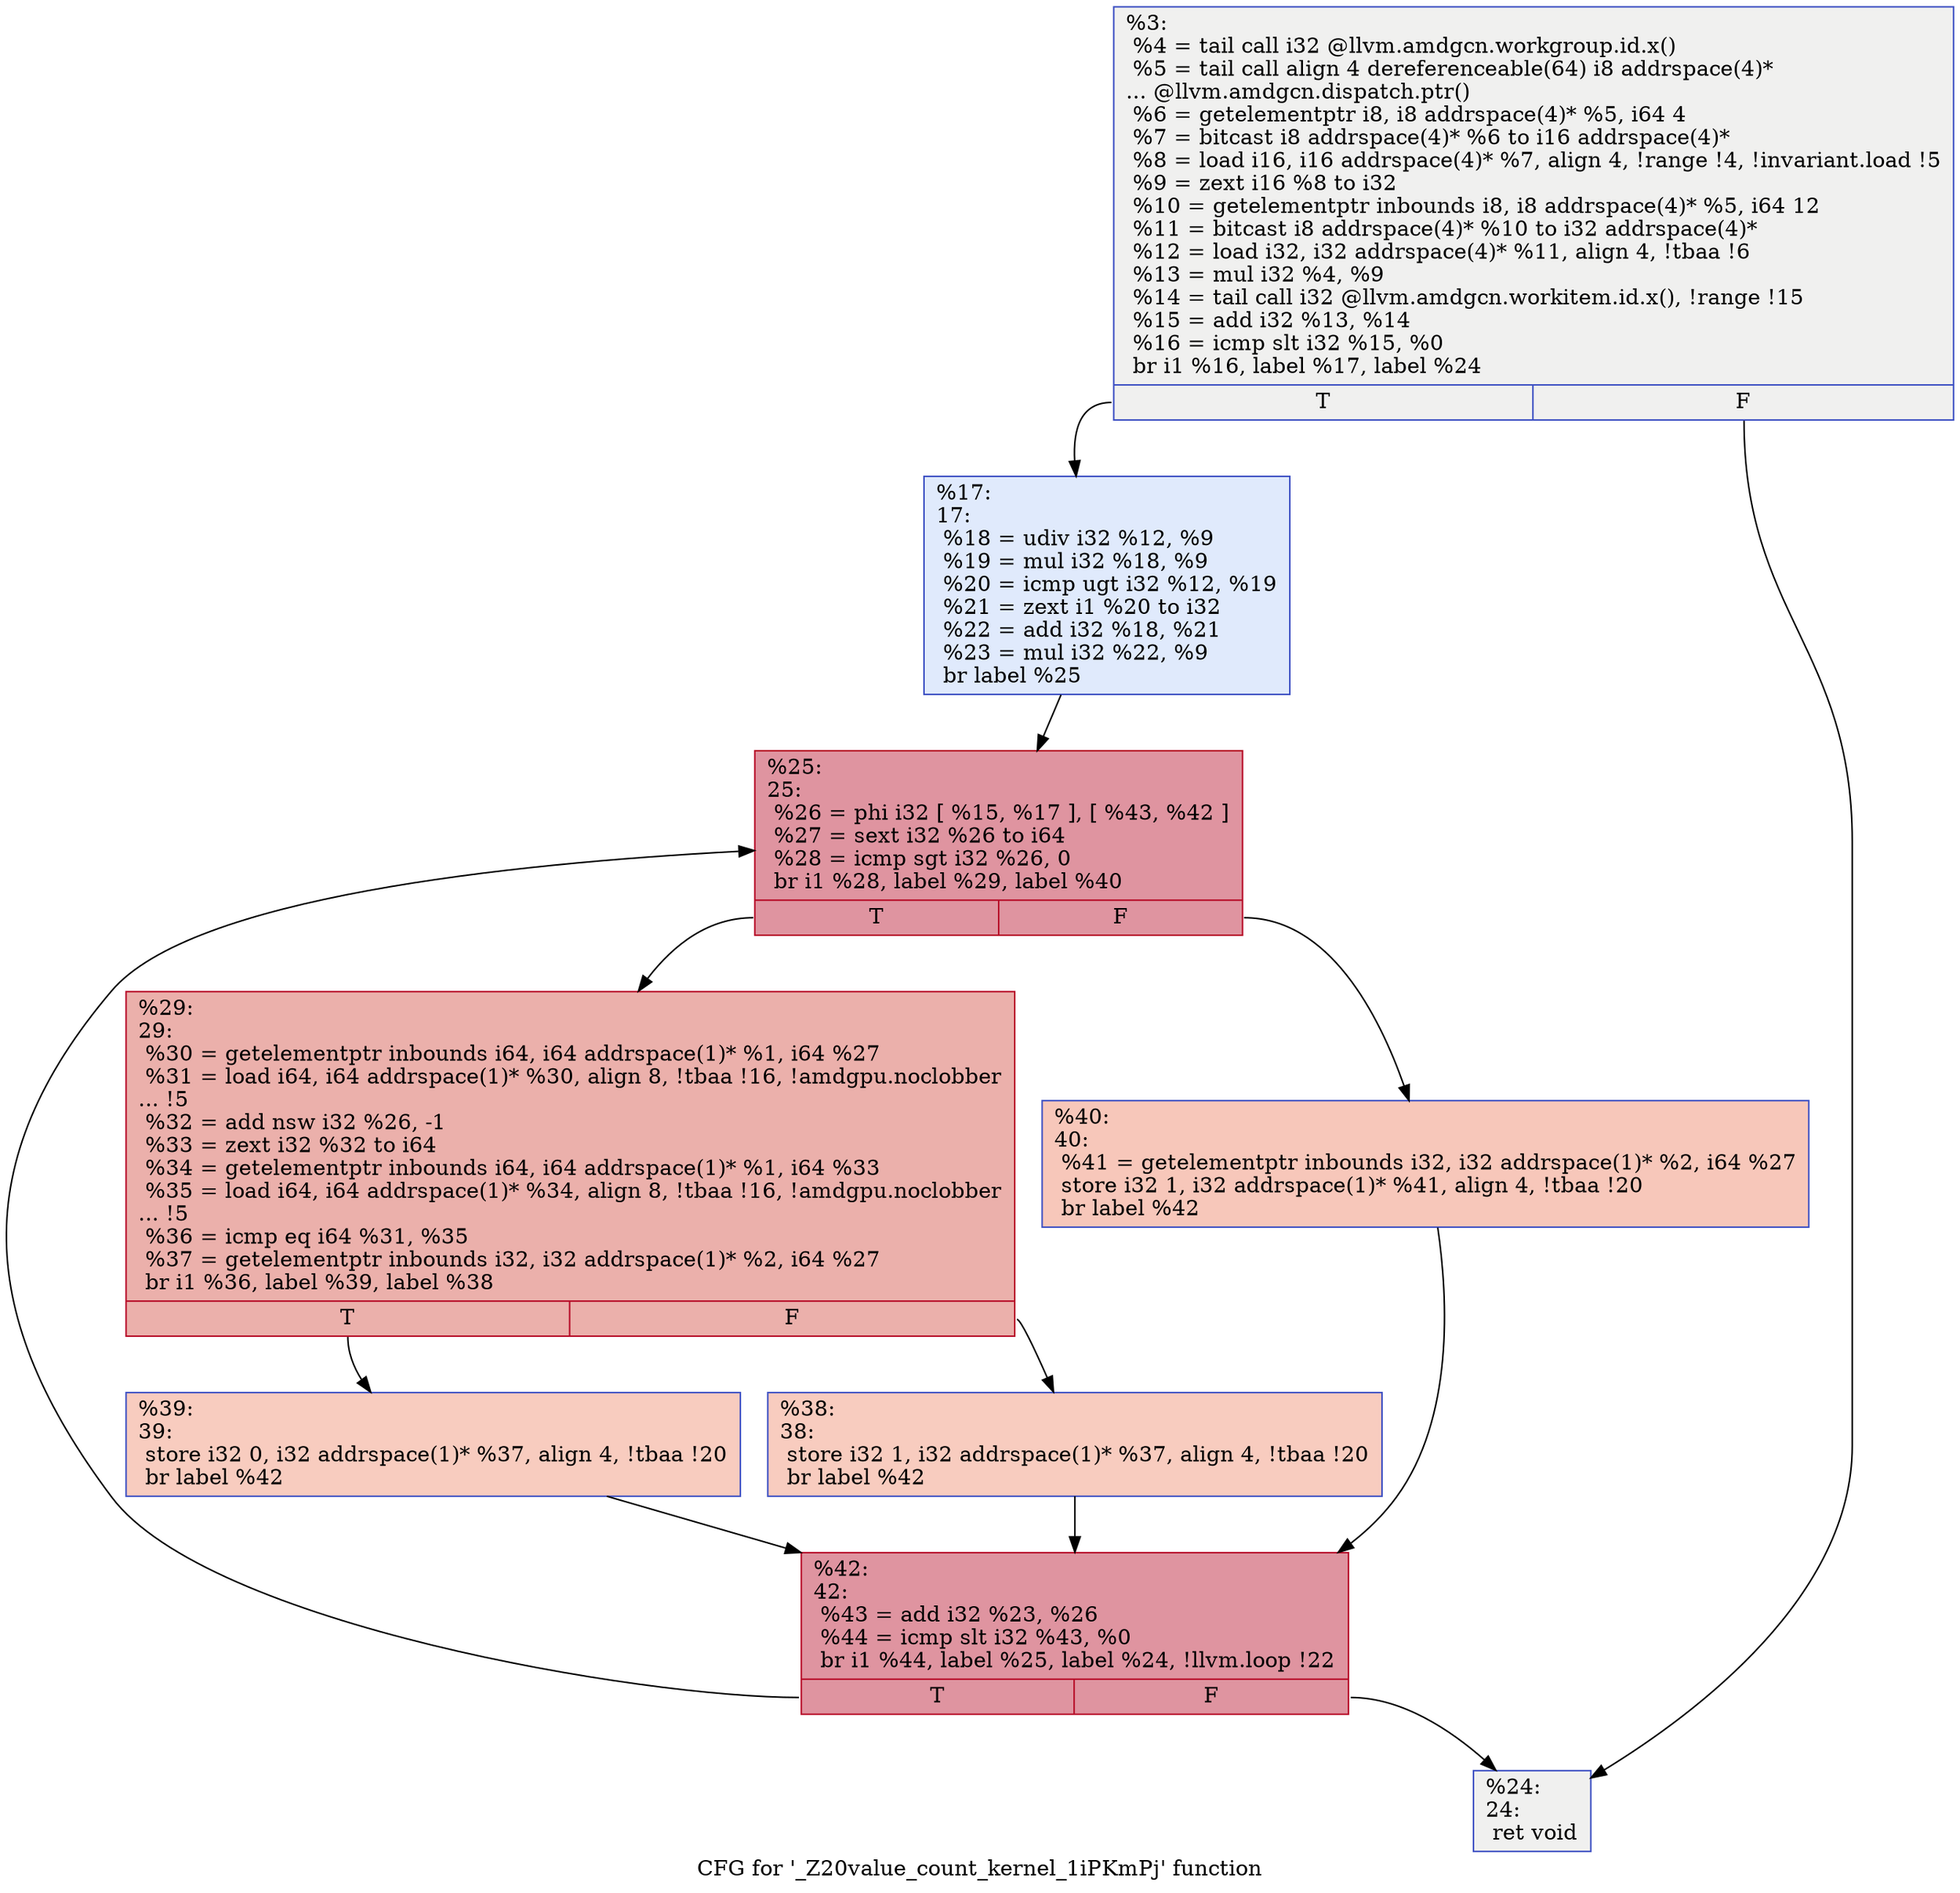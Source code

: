 digraph "CFG for '_Z20value_count_kernel_1iPKmPj' function" {
	label="CFG for '_Z20value_count_kernel_1iPKmPj' function";

	Node0x64377d0 [shape=record,color="#3d50c3ff", style=filled, fillcolor="#dedcdb70",label="{%3:\l  %4 = tail call i32 @llvm.amdgcn.workgroup.id.x()\l  %5 = tail call align 4 dereferenceable(64) i8 addrspace(4)*\l... @llvm.amdgcn.dispatch.ptr()\l  %6 = getelementptr i8, i8 addrspace(4)* %5, i64 4\l  %7 = bitcast i8 addrspace(4)* %6 to i16 addrspace(4)*\l  %8 = load i16, i16 addrspace(4)* %7, align 4, !range !4, !invariant.load !5\l  %9 = zext i16 %8 to i32\l  %10 = getelementptr inbounds i8, i8 addrspace(4)* %5, i64 12\l  %11 = bitcast i8 addrspace(4)* %10 to i32 addrspace(4)*\l  %12 = load i32, i32 addrspace(4)* %11, align 4, !tbaa !6\l  %13 = mul i32 %4, %9\l  %14 = tail call i32 @llvm.amdgcn.workitem.id.x(), !range !15\l  %15 = add i32 %13, %14\l  %16 = icmp slt i32 %15, %0\l  br i1 %16, label %17, label %24\l|{<s0>T|<s1>F}}"];
	Node0x64377d0:s0 -> Node0x6439120;
	Node0x64377d0:s1 -> Node0x6439ad0;
	Node0x6439120 [shape=record,color="#3d50c3ff", style=filled, fillcolor="#b9d0f970",label="{%17:\l17:                                               \l  %18 = udiv i32 %12, %9\l  %19 = mul i32 %18, %9\l  %20 = icmp ugt i32 %12, %19\l  %21 = zext i1 %20 to i32\l  %22 = add i32 %18, %21\l  %23 = mul i32 %22, %9\l  br label %25\l}"];
	Node0x6439120 -> Node0x6439f50;
	Node0x6439ad0 [shape=record,color="#3d50c3ff", style=filled, fillcolor="#dedcdb70",label="{%24:\l24:                                               \l  ret void\l}"];
	Node0x6439f50 [shape=record,color="#b70d28ff", style=filled, fillcolor="#b70d2870",label="{%25:\l25:                                               \l  %26 = phi i32 [ %15, %17 ], [ %43, %42 ]\l  %27 = sext i32 %26 to i64\l  %28 = icmp sgt i32 %26, 0\l  br i1 %28, label %29, label %40\l|{<s0>T|<s1>F}}"];
	Node0x6439f50:s0 -> Node0x643a290;
	Node0x6439f50:s1 -> Node0x643a320;
	Node0x643a290 [shape=record,color="#b70d28ff", style=filled, fillcolor="#d24b4070",label="{%29:\l29:                                               \l  %30 = getelementptr inbounds i64, i64 addrspace(1)* %1, i64 %27\l  %31 = load i64, i64 addrspace(1)* %30, align 8, !tbaa !16, !amdgpu.noclobber\l... !5\l  %32 = add nsw i32 %26, -1\l  %33 = zext i32 %32 to i64\l  %34 = getelementptr inbounds i64, i64 addrspace(1)* %1, i64 %33\l  %35 = load i64, i64 addrspace(1)* %34, align 8, !tbaa !16, !amdgpu.noclobber\l... !5\l  %36 = icmp eq i64 %31, %35\l  %37 = getelementptr inbounds i32, i32 addrspace(1)* %2, i64 %27\l  br i1 %36, label %39, label %38\l|{<s0>T|<s1>F}}"];
	Node0x643a290:s0 -> Node0x643b7c0;
	Node0x643a290:s1 -> Node0x643b850;
	Node0x643b850 [shape=record,color="#3d50c3ff", style=filled, fillcolor="#f08b6e70",label="{%38:\l38:                                               \l  store i32 1, i32 addrspace(1)* %37, align 4, !tbaa !20\l  br label %42\l}"];
	Node0x643b850 -> Node0x643a060;
	Node0x643b7c0 [shape=record,color="#3d50c3ff", style=filled, fillcolor="#f08b6e70",label="{%39:\l39:                                               \l  store i32 0, i32 addrspace(1)* %37, align 4, !tbaa !20\l  br label %42\l}"];
	Node0x643b7c0 -> Node0x643a060;
	Node0x643a320 [shape=record,color="#3d50c3ff", style=filled, fillcolor="#ec7f6370",label="{%40:\l40:                                               \l  %41 = getelementptr inbounds i32, i32 addrspace(1)* %2, i64 %27\l  store i32 1, i32 addrspace(1)* %41, align 4, !tbaa !20\l  br label %42\l}"];
	Node0x643a320 -> Node0x643a060;
	Node0x643a060 [shape=record,color="#b70d28ff", style=filled, fillcolor="#b70d2870",label="{%42:\l42:                                               \l  %43 = add i32 %23, %26\l  %44 = icmp slt i32 %43, %0\l  br i1 %44, label %25, label %24, !llvm.loop !22\l|{<s0>T|<s1>F}}"];
	Node0x643a060:s0 -> Node0x6439f50;
	Node0x643a060:s1 -> Node0x6439ad0;
}
